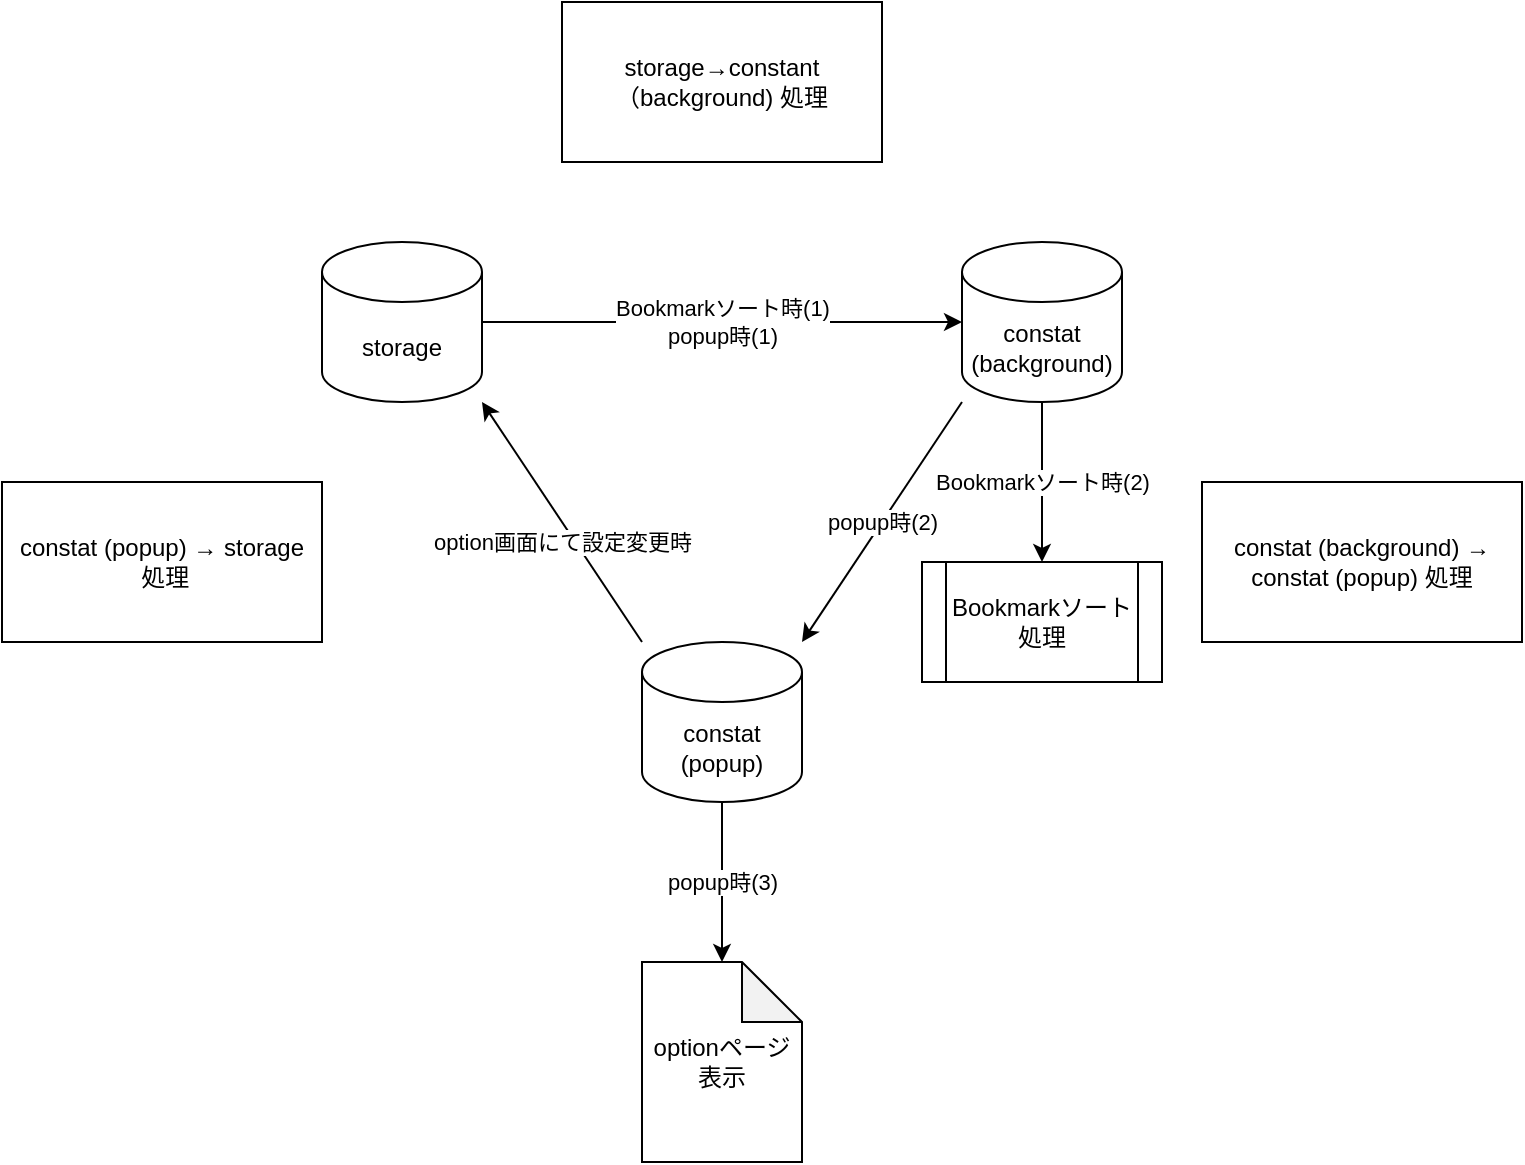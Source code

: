 <mxfile version="14.2.4" type="embed" pages="5">
    <diagram name="storage" id="aSoddcM7HoSNE7mxm_uh">
        <mxGraphModel dx="1514" dy="1190" grid="1" gridSize="10" guides="1" tooltips="1" connect="1" arrows="1" fold="1" page="0" pageScale="1" pageWidth="827" pageHeight="1169" math="0" shadow="0">
            <root>
                <mxCell id="6LTIWkFwMStFSSjlAqub-0"/>
                <mxCell id="6LTIWkFwMStFSSjlAqub-1" parent="6LTIWkFwMStFSSjlAqub-0"/>
                <mxCell id="6LTIWkFwMStFSSjlAqub-26" style="edgeStyle=orthogonalEdgeStyle;rounded=0;orthogonalLoop=1;jettySize=auto;html=1;noEdgeStyle=1;orthogonal=1;" parent="6LTIWkFwMStFSSjlAqub-1" source="6LTIWkFwMStFSSjlAqub-23" target="6LTIWkFwMStFSSjlAqub-24" edge="1">
                    <mxGeometry relative="1" as="geometry"/>
                </mxCell>
                <mxCell id="6LTIWkFwMStFSSjlAqub-30" value="Bookmarkソート時(1)&lt;br&gt;popup時(1)" style="edgeLabel;html=1;align=center;verticalAlign=middle;resizable=0;points=[];horizontal=1;" parent="6LTIWkFwMStFSSjlAqub-26" vertex="1" connectable="0">
                    <mxGeometry x="-0.136" y="-3" relative="1" as="geometry">
                        <mxPoint x="16.0" y="-3.0" as="offset"/>
                    </mxGeometry>
                </mxCell>
                <mxCell id="6LTIWkFwMStFSSjlAqub-23" value="storage" style="shape=cylinder3;whiteSpace=wrap;html=1;boundedLbl=1;backgroundOutline=1;size=15;" parent="6LTIWkFwMStFSSjlAqub-1" vertex="1">
                    <mxGeometry x="-120" width="80" height="80" as="geometry"/>
                </mxCell>
                <mxCell id="6LTIWkFwMStFSSjlAqub-27" style="edgeStyle=orthogonalEdgeStyle;rounded=0;orthogonalLoop=1;jettySize=auto;html=1;noEdgeStyle=1;orthogonal=1;" parent="6LTIWkFwMStFSSjlAqub-1" source="6LTIWkFwMStFSSjlAqub-25" target="6LTIWkFwMStFSSjlAqub-23" edge="1">
                    <mxGeometry relative="1" as="geometry"/>
                </mxCell>
                <mxCell id="6LTIWkFwMStFSSjlAqub-31" value="option画面にて設定変更時" style="edgeLabel;html=1;align=center;verticalAlign=middle;resizable=0;points=[];horizontal=1;" parent="6LTIWkFwMStFSSjlAqub-27" vertex="1" connectable="0">
                    <mxGeometry x="0.364" y="1" relative="1" as="geometry">
                        <mxPoint x="15.19" y="30.99" as="offset"/>
                    </mxGeometry>
                </mxCell>
                <mxCell id="6LTIWkFwMStFSSjlAqub-28" value="popup時(2)" style="edgeStyle=orthogonalEdgeStyle;rounded=0;orthogonalLoop=1;jettySize=auto;html=1;noEdgeStyle=1;orthogonal=1;" parent="6LTIWkFwMStFSSjlAqub-1" source="6LTIWkFwMStFSSjlAqub-24" target="6LTIWkFwMStFSSjlAqub-25" edge="1">
                    <mxGeometry relative="1" as="geometry">
                        <mxPoint as="offset"/>
                    </mxGeometry>
                </mxCell>
                <mxCell id="3" value="Bookmarkソート時(2)" style="edgeStyle=orthogonalEdgeStyle;rounded=0;orthogonalLoop=1;jettySize=auto;html=1;" edge="1" parent="6LTIWkFwMStFSSjlAqub-1" source="6LTIWkFwMStFSSjlAqub-24" target="2">
                    <mxGeometry relative="1" as="geometry"/>
                </mxCell>
                <mxCell id="6LTIWkFwMStFSSjlAqub-24" value="constat&lt;br&gt;(background)" style="shape=cylinder3;whiteSpace=wrap;html=1;boundedLbl=1;backgroundOutline=1;size=15;" parent="6LTIWkFwMStFSSjlAqub-1" vertex="1">
                    <mxGeometry x="200" width="80" height="80" as="geometry"/>
                </mxCell>
                <mxCell id="1" value="popup時(3)" style="edgeStyle=orthogonalEdgeStyle;rounded=0;orthogonalLoop=1;jettySize=auto;html=1;" edge="1" parent="6LTIWkFwMStFSSjlAqub-1" source="6LTIWkFwMStFSSjlAqub-25" target="0">
                    <mxGeometry relative="1" as="geometry"/>
                </mxCell>
                <mxCell id="6LTIWkFwMStFSSjlAqub-25" value="constat&lt;br&gt;(popup)" style="shape=cylinder3;whiteSpace=wrap;html=1;boundedLbl=1;backgroundOutline=1;size=15;" parent="6LTIWkFwMStFSSjlAqub-1" vertex="1">
                    <mxGeometry x="40" y="200" width="80" height="80" as="geometry"/>
                </mxCell>
                <mxCell id="0" value="optionページ表示" style="shape=note;whiteSpace=wrap;html=1;backgroundOutline=1;darkOpacity=0.05;" vertex="1" parent="6LTIWkFwMStFSSjlAqub-1">
                    <mxGeometry x="40" y="360" width="80" height="100" as="geometry"/>
                </mxCell>
                <mxCell id="2" value="Bookmarkソート処理" style="shape=process;whiteSpace=wrap;html=1;backgroundOutline=1;" vertex="1" parent="6LTIWkFwMStFSSjlAqub-1">
                    <mxGeometry x="180" y="160" width="120" height="60" as="geometry"/>
                </mxCell>
                <mxCell id="4" value="storage→constant（background) 処理" style="rounded=0;whiteSpace=wrap;html=1;" vertex="1" parent="6LTIWkFwMStFSSjlAqub-1">
                    <mxGeometry y="-120" width="160" height="80" as="geometry"/>
                </mxCell>
                <mxCell id="5" value="constat (background) → constat (popup) 処理" style="rounded=0;whiteSpace=wrap;html=1;" vertex="1" parent="6LTIWkFwMStFSSjlAqub-1">
                    <mxGeometry x="320" y="120" width="160" height="80" as="geometry"/>
                </mxCell>
                <mxCell id="6" value="constat (popup)&amp;nbsp;→&amp;nbsp;storage&lt;br&gt;&amp;nbsp;処理" style="rounded=0;whiteSpace=wrap;html=1;" vertex="1" parent="6LTIWkFwMStFSSjlAqub-1">
                    <mxGeometry x="-280" y="120" width="160" height="80" as="geometry"/>
                </mxCell>
            </root>
        </mxGraphModel>
    </diagram>
    <diagram id="y0uw9rWYx2l4yKTMAj4F" name="Class diagram">
        &#xa;
        <mxGraphModel dx="1114" dy="790" grid="1" gridSize="10" guides="1" tooltips="1" connect="1" arrows="1" fold="1" page="0" pageScale="1" pageWidth="827" pageHeight="1169" math="0" shadow="0">
            &#xa;
            <root>
                &#xa;
                <mxCell id="VcfuuTx357C6deGKTtjn-0"/>
                &#xa;
                <mxCell id="VcfuuTx357C6deGKTtjn-1" parent="VcfuuTx357C6deGKTtjn-0"/>
                &#xa;
                <mxCell id="2i-e0H_Hf7XHh9N_RgGq-8" style="edgeStyle=orthogonalEdgeStyle;rounded=0;orthogonalLoop=1;jettySize=auto;html=1;startArrow=none;startFill=0;endArrow=classic;endFill=1;noEdgeStyle=1;orthogonal=1;" parent="VcfuuTx357C6deGKTtjn-1" source="MZ_huUYpxMiRR9woeEHV-0" target="Ddwmpe-TnMiRihkDGdO9-0" edge="1">
                    &#xa;
                    <mxGeometry relative="1" as="geometry">
                        &#xa;
                        <Array as="points">
                            &#xa;
                            <mxPoint x="40" y="292"/>
                            &#xa;
                            <mxPoint x="40" y="330"/>
                            &#xa;
                            <mxPoint x="40" y="530"/>
                            &#xa;
                            <mxPoint x="40" y="530"/>
                            &#xa;
                            <mxPoint x="40" y="730"/>
                            &#xa;
                            <mxPoint x="72.5" y="768"/>
                            &#xa;
                        </Array>
                        &#xa;
                    </mxGeometry>
                    &#xa;
                </mxCell>
                &#xa;
                <mxCell id="MZ_huUYpxMiRR9woeEHV-0" value="trigger.js" style="shape=note;whiteSpace=wrap;html=1;backgroundOutline=1;darkOpacity=0.05;" parent="VcfuuTx357C6deGKTtjn-1" vertex="1">
                    &#xa;
                    <mxGeometry y="180" width="80" height="100" as="geometry"/>
                    &#xa;
                </mxCell>
                &#xa;
                <mxCell id="2i-e0H_Hf7XHh9N_RgGq-0" style="edgeStyle=orthogonalEdgeStyle;rounded=0;orthogonalLoop=1;jettySize=auto;html=1;noEdgeStyle=1;orthogonal=1;" parent="VcfuuTx357C6deGKTtjn-1" source="MZ_huUYpxMiRR9woeEHV-1" target="xda8yOPGz0SYs2gmApcZ-0" edge="1">
                    &#xa;
                    <mxGeometry relative="1" as="geometry">
                        &#xa;
                        <Array as="points">
                            &#xa;
                            <mxPoint x="135" y="1092"/>
                            &#xa;
                            <mxPoint x="165" y="1168"/>
                            &#xa;
                        </Array>
                        &#xa;
                    </mxGeometry>
                    &#xa;
                </mxCell>
                &#xa;
                <mxCell id="2i-e0H_Hf7XHh9N_RgGq-1" style="edgeStyle=orthogonalEdgeStyle;rounded=0;orthogonalLoop=1;jettySize=auto;html=1;noEdgeStyle=1;orthogonal=1;" parent="VcfuuTx357C6deGKTtjn-1" source="MZ_huUYpxMiRR9woeEHV-1" target="xda8yOPGz0SYs2gmApcZ-1" edge="1">
                    &#xa;
                    <mxGeometry relative="1" as="geometry">
                        &#xa;
                        <Array as="points">
                            &#xa;
                            <mxPoint x="100" y="1092"/>
                            &#xa;
                            <mxPoint x="55" y="1168"/>
                            &#xa;
                        </Array>
                        &#xa;
                    </mxGeometry>
                    &#xa;
                </mxCell>
                &#xa;
                <mxCell id="MZ_huUYpxMiRR9woeEHV-1" value="observer.js" style="shape=note;whiteSpace=wrap;html=1;backgroundOutline=1;darkOpacity=0.05;" parent="VcfuuTx357C6deGKTtjn-1" vertex="1">
                    &#xa;
                    <mxGeometry x="77.5" y="980" width="80" height="100" as="geometry"/>
                    &#xa;
                </mxCell>
                &#xa;
                <mxCell id="5nhEzTgo1R7D6BdqEd6k-8" style="edgeStyle=orthogonalEdgeStyle;rounded=0;orthogonalLoop=1;jettySize=auto;html=1;noEdgeStyle=1;orthogonal=1;dashed=1;" parent="VcfuuTx357C6deGKTtjn-1" source="Ddwmpe-TnMiRihkDGdO9-0" target="MZ_huUYpxMiRR9woeEHV-1" edge="1">
                    &#xa;
                    <mxGeometry relative="1" as="geometry">
                        &#xa;
                        <Array as="points">
                            &#xa;
                            <mxPoint x="90" y="892"/>
                            &#xa;
                            <mxPoint x="100" y="968"/>
                            &#xa;
                        </Array>
                        &#xa;
                    </mxGeometry>
                    &#xa;
                </mxCell>
                &#xa;
                <mxCell id="Ddwmpe-TnMiRihkDGdO9-0" value="constant.js" style="shape=note;whiteSpace=wrap;html=1;backgroundOutline=1;darkOpacity=0.05;" parent="VcfuuTx357C6deGKTtjn-1" vertex="1">
                    &#xa;
                    <mxGeometry x="50" y="780" width="80" height="100" as="geometry"/>
                    &#xa;
                </mxCell>
                &#xa;
                <mxCell id="xda8yOPGz0SYs2gmApcZ-0" value="bookmark&lt;br&gt;sorter.js" style="shape=note;whiteSpace=wrap;html=1;backgroundOutline=1;darkOpacity=0.05;" parent="VcfuuTx357C6deGKTtjn-1" vertex="1">
                    &#xa;
                    <mxGeometry x="125" y="1180" width="80" height="100" as="geometry"/>
                    &#xa;
                </mxCell>
                &#xa;
                <mxCell id="5nhEzTgo1R7D6BdqEd6k-10" style="edgeStyle=orthogonalEdgeStyle;rounded=0;orthogonalLoop=1;jettySize=auto;html=1;noEdgeStyle=1;orthogonal=1;" parent="VcfuuTx357C6deGKTtjn-1" source="xda8yOPGz0SYs2gmApcZ-1" target="5nhEzTgo1R7D6BdqEd6k-9" edge="1">
                    &#xa;
                    <mxGeometry relative="1" as="geometry">
                        &#xa;
                        <Array as="points">
                            &#xa;
                            <mxPoint x="55" y="1292"/>
                            &#xa;
                            <mxPoint x="55" y="1368"/>
                            &#xa;
                        </Array>
                        &#xa;
                    </mxGeometry>
                    &#xa;
                </mxCell>
                &#xa;
                <mxCell id="xda8yOPGz0SYs2gmApcZ-1" value="aggregate.js" style="shape=note;whiteSpace=wrap;html=1;backgroundOutline=1;darkOpacity=0.05;" parent="VcfuuTx357C6deGKTtjn-1" vertex="1">
                    &#xa;
                    <mxGeometry x="15" y="1180" width="80" height="100" as="geometry"/>
                    &#xa;
                </mxCell>
                &#xa;
                <mxCell id="5nhEzTgo1R7D6BdqEd6k-2" style="edgeStyle=orthogonalEdgeStyle;rounded=0;orthogonalLoop=1;jettySize=auto;html=1;noEdgeStyle=1;orthogonal=1;" parent="VcfuuTx357C6deGKTtjn-1" source="5nhEzTgo1R7D6BdqEd6k-0" target="5nhEzTgo1R7D6BdqEd6k-1" edge="1">
                    &#xa;
                    <mxGeometry relative="1" as="geometry">
                        &#xa;
                        <Array as="points">
                            &#xa;
                            <mxPoint x="110" y="492"/>
                            &#xa;
                            <mxPoint x="110" y="568"/>
                            &#xa;
                        </Array>
                        &#xa;
                    </mxGeometry>
                    &#xa;
                </mxCell>
                &#xa;
                <mxCell id="5nhEzTgo1R7D6BdqEd6k-0" value="option&lt;br&gt;/sender.js" style="shape=note;whiteSpace=wrap;html=1;backgroundOutline=1;darkOpacity=0.05;" parent="VcfuuTx357C6deGKTtjn-1" vertex="1">
                    &#xa;
                    <mxGeometry x="70" y="380" width="80" height="100" as="geometry"/>
                    &#xa;
                </mxCell>
                &#xa;
                <mxCell id="5nhEzTgo1R7D6BdqEd6k-3" style="edgeStyle=orthogonalEdgeStyle;rounded=0;orthogonalLoop=1;jettySize=auto;html=1;noEdgeStyle=1;orthogonal=1;" parent="VcfuuTx357C6deGKTtjn-1" source="5nhEzTgo1R7D6BdqEd6k-1" target="Ddwmpe-TnMiRihkDGdO9-0" edge="1">
                    &#xa;
                    <mxGeometry relative="1" as="geometry">
                        &#xa;
                        <Array as="points">
                            &#xa;
                            <mxPoint x="110" y="692"/>
                            &#xa;
                            <mxPoint x="107.5" y="768"/>
                            &#xa;
                        </Array>
                        &#xa;
                    </mxGeometry>
                    &#xa;
                </mxCell>
                &#xa;
                <mxCell id="5nhEzTgo1R7D6BdqEd6k-1" value="option&lt;br&gt;/receiver.js" style="shape=note;whiteSpace=wrap;html=1;backgroundOutline=1;darkOpacity=0.05;" parent="VcfuuTx357C6deGKTtjn-1" vertex="1">
                    &#xa;
                    <mxGeometry x="70" y="580" width="80" height="100" as="geometry"/>
                    &#xa;
                </mxCell>
                &#xa;
                <mxCell id="5nhEzTgo1R7D6BdqEd6k-5" style="edgeStyle=orthogonalEdgeStyle;rounded=0;orthogonalLoop=1;jettySize=auto;html=1;noEdgeStyle=1;orthogonal=1;" parent="VcfuuTx357C6deGKTtjn-1" source="5nhEzTgo1R7D6BdqEd6k-4" target="MZ_huUYpxMiRR9woeEHV-0" edge="1">
                    &#xa;
                    <mxGeometry relative="1" as="geometry">
                        &#xa;
                        <Array as="points">
                            &#xa;
                            <mxPoint x="113.333" y="92"/>
                            &#xa;
                            <mxPoint x="40" y="168"/>
                            &#xa;
                        </Array>
                        &#xa;
                    </mxGeometry>
                    &#xa;
                </mxCell>
                &#xa;
                <mxCell id="5nhEzTgo1R7D6BdqEd6k-6" style="edgeStyle=orthogonalEdgeStyle;rounded=0;orthogonalLoop=1;jettySize=auto;html=1;noEdgeStyle=1;orthogonal=1;" parent="VcfuuTx357C6deGKTtjn-1" source="5nhEzTgo1R7D6BdqEd6k-4" target="MZ_huUYpxMiRR9woeEHV-1" edge="1">
                    &#xa;
                    <mxGeometry relative="1" as="geometry">
                        &#xa;
                        <Array as="points">
                            &#xa;
                            <mxPoint x="186.667" y="92"/>
                            &#xa;
                            <mxPoint x="220" y="130"/>
                            &#xa;
                            <mxPoint x="220" y="330"/>
                            &#xa;
                            <mxPoint x="220" y="330"/>
                            &#xa;
                            <mxPoint x="220" y="530"/>
                            &#xa;
                            <mxPoint x="220" y="530"/>
                            &#xa;
                            <mxPoint x="220" y="730"/>
                            &#xa;
                            <mxPoint x="220" y="730"/>
                            &#xa;
                            <mxPoint x="220" y="930"/>
                            &#xa;
                            <mxPoint x="135" y="968"/>
                            &#xa;
                        </Array>
                        &#xa;
                    </mxGeometry>
                    &#xa;
                </mxCell>
                &#xa;
                <mxCell id="5nhEzTgo1R7D6BdqEd6k-7" style="edgeStyle=orthogonalEdgeStyle;rounded=0;orthogonalLoop=1;jettySize=auto;html=1;noEdgeStyle=1;orthogonal=1;" parent="VcfuuTx357C6deGKTtjn-1" source="5nhEzTgo1R7D6BdqEd6k-11" target="5nhEzTgo1R7D6BdqEd6k-0" edge="1">
                    &#xa;
                    <mxGeometry relative="1" as="geometry">
                        &#xa;
                        <Array as="points">
                            &#xa;
                            <mxPoint x="150" y="292"/>
                            &#xa;
                            <mxPoint x="110" y="368"/>
                            &#xa;
                        </Array>
                        &#xa;
                    </mxGeometry>
                    &#xa;
                </mxCell>
                &#xa;
                <mxCell id="5nhEzTgo1R7D6BdqEd6k-12" style="edgeStyle=orthogonalEdgeStyle;rounded=0;orthogonalLoop=1;jettySize=auto;html=1;noEdgeStyle=1;orthogonal=1;" parent="VcfuuTx357C6deGKTtjn-1" source="5nhEzTgo1R7D6BdqEd6k-4" target="5nhEzTgo1R7D6BdqEd6k-11" edge="1">
                    &#xa;
                    <mxGeometry relative="1" as="geometry">
                        &#xa;
                        <Array as="points">
                            &#xa;
                            <mxPoint x="150" y="94"/>
                            &#xa;
                            <mxPoint x="150" y="168"/>
                            &#xa;
                        </Array>
                        &#xa;
                    </mxGeometry>
                    &#xa;
                </mxCell>
                &#xa;
                <mxCell id="5nhEzTgo1R7D6BdqEd6k-4" value="base" style="ellipse;whiteSpace=wrap;html=1;" parent="VcfuuTx357C6deGKTtjn-1" vertex="1">
                    &#xa;
                    <mxGeometry x="90" width="120" height="80" as="geometry"/>
                    &#xa;
                </mxCell>
                &#xa;
                <mxCell id="5nhEzTgo1R7D6BdqEd6k-9" value="setVisitPoint.js" style="shape=note;whiteSpace=wrap;html=1;backgroundOutline=1;darkOpacity=0.05;" parent="VcfuuTx357C6deGKTtjn-1" vertex="1">
                    &#xa;
                    <mxGeometry x="2.5" y="1380" width="105" height="100" as="geometry"/>
                    &#xa;
                </mxCell>
                &#xa;
                <mxCell id="5nhEzTgo1R7D6BdqEd6k-11" value="option.html" style="shape=note;whiteSpace=wrap;html=1;backgroundOutline=1;darkOpacity=0.05;" parent="VcfuuTx357C6deGKTtjn-1" vertex="1">
                    &#xa;
                    <mxGeometry x="110" y="180" width="80" height="100" as="geometry"/>
                    &#xa;
                </mxCell>
                &#xa;
            </root>
            &#xa;
        </mxGraphModel>
        &#xa;
    </diagram>
    <diagram name="Flow Chart 2.3.5" id="TchEWKc1IP5hT97KWRJ3">
        &#xa;
        <mxGraphModel dx="1591" dy="1129" grid="1" gridSize="10" guides="1" tooltips="1" connect="1" arrows="1" fold="1" page="0" pageScale="1" pageWidth="827" pageHeight="1169" math="0" shadow="0">
            &#xa;
            <root>
                &#xa;
                <mxCell id="sz4gvAt_zWbiklJf3Lrj-0"/>
                &#xa;
                <mxCell id="sz4gvAt_zWbiklJf3Lrj-1" parent="sz4gvAt_zWbiklJf3Lrj-0"/>
                &#xa;
                <mxCell id="sz4gvAt_zWbiklJf3Lrj-2" style="edgeStyle=orthogonalEdgeStyle;rounded=0;orthogonalLoop=1;jettySize=auto;html=1;endArrow=classic;endFill=1;noEdgeStyle=1;orthogonal=1;exitX=1;exitY=0;exitDx=0;exitDy=0;" edge="1" parent="sz4gvAt_zWbiklJf3Lrj-1" source="sz4gvAt_zWbiklJf3Lrj-23" target="sz4gvAt_zWbiklJf3Lrj-7">
                    &#xa;
                    <mxGeometry relative="1" as="geometry">
                        &#xa;
                        <mxPoint x="617.5" y="580" as="sourcePoint"/>
                        &#xa;
                        <Array as="points">
                            &#xa;
                            <mxPoint x="451.25" y="1048"/>
                            &#xa;
                            <mxPoint x="680" y="1010"/>
                            &#xa;
                            <mxPoint x="680" y="850"/>
                            &#xa;
                            <mxPoint x="680" y="850"/>
                            &#xa;
                            <mxPoint x="680" y="690"/>
                            &#xa;
                            <mxPoint x="680" y="690"/>
                            &#xa;
                            <mxPoint x="680" y="530"/>
                            &#xa;
                            <mxPoint x="680" y="530"/>
                            &#xa;
                            <mxPoint x="680" y="240"/>
                            &#xa;
                            <mxPoint x="605" y="202"/>
                            &#xa;
                        </Array>
                        &#xa;
                    </mxGeometry>
                    &#xa;
                </mxCell>
                &#xa;
                <mxCell id="sz4gvAt_zWbiklJf3Lrj-3" value="&lt;span&gt;処理の種類・数&lt;/span&gt;" style="shape=cylinder3;whiteSpace=wrap;html=1;boundedLbl=1;backgroundOutline=1;size=15;" vertex="1" parent="sz4gvAt_zWbiklJf3Lrj-1">
                    &#xa;
                    <mxGeometry x="740" width="180" height="80" as="geometry"/>
                    &#xa;
                </mxCell>
                &#xa;
                <mxCell id="sz4gvAt_zWbiklJf3Lrj-4" style="edgeStyle=orthogonalEdgeStyle;rounded=0;orthogonalLoop=1;jettySize=auto;html=1;endArrow=classic;endFill=1;noEdgeStyle=1;orthogonal=1;" edge="1" parent="sz4gvAt_zWbiklJf3Lrj-1" source="sz4gvAt_zWbiklJf3Lrj-20" target="sz4gvAt_zWbiklJf3Lrj-27">
                    &#xa;
                    <mxGeometry relative="1" as="geometry">
                        &#xa;
                        <Array as="points">
                            &#xa;
                            <mxPoint x="545" y="492"/>
                            &#xa;
                            <mxPoint x="525" y="568"/>
                            &#xa;
                        </Array>
                        &#xa;
                        <mxPoint x="525" y="580" as="targetPoint"/>
                        &#xa;
                    </mxGeometry>
                    &#xa;
                </mxCell>
                &#xa;
                <mxCell id="sz4gvAt_zWbiklJf3Lrj-5" style="edgeStyle=orthogonalEdgeStyle;rounded=0;orthogonalLoop=1;jettySize=auto;html=1;endArrow=classic;endFill=1;noEdgeStyle=1;orthogonal=1;" edge="1" parent="sz4gvAt_zWbiklJf3Lrj-1" source="sz4gvAt_zWbiklJf3Lrj-7" target="sz4gvAt_zWbiklJf3Lrj-15">
                    &#xa;
                    <mxGeometry relative="1" as="geometry">
                        &#xa;
                        <Array as="points">
                            &#xa;
                            <mxPoint x="485" y="202"/>
                            &#xa;
                            <mxPoint x="315" y="278"/>
                            &#xa;
                        </Array>
                        &#xa;
                    </mxGeometry>
                    &#xa;
                </mxCell>
                &#xa;
                <mxCell id="sz4gvAt_zWbiklJf3Lrj-6" value="No" style="edgeLabel;html=1;align=center;verticalAlign=middle;resizable=0;points=[];" vertex="1" connectable="0" parent="sz4gvAt_zWbiklJf3Lrj-5">
                    &#xa;
                    <mxGeometry x="-0.32" relative="1" as="geometry">
                        &#xa;
                        <mxPoint as="offset"/>
                        &#xa;
                    </mxGeometry>
                    &#xa;
                </mxCell>
                &#xa;
                <mxCell id="sz4gvAt_zWbiklJf3Lrj-7" value="処理の数&amp;gt;0&lt;br&gt;&amp;amp;&lt;br&gt;処理実行フラグ=false" style="rhombus;whiteSpace=wrap;html=1;" vertex="1" parent="sz4gvAt_zWbiklJf3Lrj-1">
                    &#xa;
                    <mxGeometry x="450" width="190" height="190" as="geometry"/>
                    &#xa;
                </mxCell>
                &#xa;
                <mxCell id="sz4gvAt_zWbiklJf3Lrj-8" style="edgeStyle=orthogonalEdgeStyle;rounded=0;orthogonalLoop=1;jettySize=auto;html=1;endArrow=classic;endFill=1;noEdgeStyle=1;orthogonal=1;" edge="1" parent="sz4gvAt_zWbiklJf3Lrj-1" source="sz4gvAt_zWbiklJf3Lrj-9" target="sz4gvAt_zWbiklJf3Lrj-25">
                    &#xa;
                    <mxGeometry relative="1" as="geometry">
                        &#xa;
                        <mxPoint x="590" y="1020" as="targetPoint"/>
                        &#xa;
                        <Array as="points">
                            &#xa;
                            <mxPoint x="560" y="812"/>
                            &#xa;
                            <mxPoint x="465" y="888"/>
                            &#xa;
                        </Array>
                        &#xa;
                    </mxGeometry>
                    &#xa;
                </mxCell>
                &#xa;
                <mxCell id="sz4gvAt_zWbiklJf3Lrj-9" value="実処理" style="shape=process;whiteSpace=wrap;html=1;backgroundOutline=1;" vertex="1" parent="sz4gvAt_zWbiklJf3Lrj-1">
                    &#xa;
                    <mxGeometry x="500" y="740" width="120" height="60" as="geometry"/>
                    &#xa;
                </mxCell>
                &#xa;
                <mxCell id="sz4gvAt_zWbiklJf3Lrj-10" value="処理実行フラグ" style="shape=cylinder3;whiteSpace=wrap;html=1;boundedLbl=1;backgroundOutline=1;size=15;" vertex="1" parent="sz4gvAt_zWbiklJf3Lrj-1">
                    &#xa;
                    <mxGeometry x="980" width="200" height="80" as="geometry"/>
                    &#xa;
                </mxCell>
                &#xa;
                <mxCell id="sz4gvAt_zWbiklJf3Lrj-11" style="edgeStyle=orthogonalEdgeStyle;rounded=0;orthogonalLoop=1;jettySize=auto;html=1;endArrow=classic;endFill=1;noEdgeStyle=1;orthogonal=1;" edge="1" parent="sz4gvAt_zWbiklJf3Lrj-1" source="sz4gvAt_zWbiklJf3Lrj-15" target="sz4gvAt_zWbiklJf3Lrj-17">
                    &#xa;
                    <mxGeometry relative="1" as="geometry">
                        &#xa;
                        <Array as="points">
                            &#xa;
                            <mxPoint x="270" y="492"/>
                            &#xa;
                            <mxPoint x="318.75" y="568"/>
                            &#xa;
                        </Array>
                        &#xa;
                        <mxPoint x="318.75" y="580" as="targetPoint"/>
                        &#xa;
                    </mxGeometry>
                    &#xa;
                </mxCell>
                &#xa;
                <mxCell id="sz4gvAt_zWbiklJf3Lrj-12" value="Yes" style="edgeLabel;html=1;align=center;verticalAlign=middle;resizable=0;points=[];" vertex="1" connectable="0" parent="sz4gvAt_zWbiklJf3Lrj-11">
                    &#xa;
                    <mxGeometry x="-0.245" y="2" relative="1" as="geometry">
                        &#xa;
                        <mxPoint x="-3.29" y="-19.81" as="offset"/>
                        &#xa;
                    </mxGeometry>
                    &#xa;
                </mxCell>
                &#xa;
                <mxCell id="sz4gvAt_zWbiklJf3Lrj-13" style="edgeStyle=orthogonalEdgeStyle;rounded=0;orthogonalLoop=1;jettySize=auto;html=1;endArrow=classic;endFill=1;noEdgeStyle=1;orthogonal=1;" edge="1" parent="sz4gvAt_zWbiklJf3Lrj-1" source="sz4gvAt_zWbiklJf3Lrj-15" target="sz4gvAt_zWbiklJf3Lrj-23">
                    &#xa;
                    <mxGeometry relative="1" as="geometry">
                        &#xa;
                        <mxPoint x="560" y="580" as="targetPoint"/>
                        &#xa;
                        <Array as="points">
                            &#xa;
                            <mxPoint x="360" y="492"/>
                            &#xa;
                            <mxPoint x="415" y="530"/>
                            &#xa;
                            <mxPoint x="415" y="690"/>
                            &#xa;
                            <mxPoint x="470" y="690"/>
                            &#xa;
                            <mxPoint x="470" y="850"/>
                            &#xa;
                            <mxPoint x="355" y="850"/>
                            &#xa;
                            <mxPoint x="355" y="1010"/>
                            &#xa;
                            <mxPoint x="396.25" y="1046"/>
                            &#xa;
                        </Array>
                        &#xa;
                    </mxGeometry>
                    &#xa;
                </mxCell>
                &#xa;
                <mxCell id="sz4gvAt_zWbiklJf3Lrj-14" value="No" style="edgeLabel;html=1;align=center;verticalAlign=middle;resizable=0;points=[];" vertex="1" connectable="0" parent="sz4gvAt_zWbiklJf3Lrj-13">
                    &#xa;
                    <mxGeometry x="-0.867" y="-1" relative="1" as="geometry">
                        &#xa;
                        <mxPoint x="4.44" y="-3.18" as="offset"/>
                        &#xa;
                    </mxGeometry>
                    &#xa;
                </mxCell>
                &#xa;
                <mxCell id="sz4gvAt_zWbiklJf3Lrj-15" value="処理実行フラグ=true" style="rhombus;whiteSpace=wrap;html=1;" vertex="1" parent="sz4gvAt_zWbiklJf3Lrj-1">
                    &#xa;
                    <mxGeometry x="220" y="290" width="190" height="190" as="geometry"/>
                    &#xa;
                </mxCell>
                &#xa;
                <mxCell id="sz4gvAt_zWbiklJf3Lrj-16" style="edgeStyle=orthogonalEdgeStyle;rounded=0;orthogonalLoop=1;jettySize=auto;html=1;endArrow=classic;endFill=1;noEdgeStyle=1;orthogonal=1;" edge="1" parent="sz4gvAt_zWbiklJf3Lrj-1" source="sz4gvAt_zWbiklJf3Lrj-17" target="sz4gvAt_zWbiklJf3Lrj-19">
                    &#xa;
                    <mxGeometry relative="1" as="geometry">
                        &#xa;
                        <Array as="points">
                            &#xa;
                            <mxPoint x="318.75" y="652"/>
                            &#xa;
                            <mxPoint x="322.5" y="728"/>
                            &#xa;
                        </Array>
                        &#xa;
                    </mxGeometry>
                    &#xa;
                </mxCell>
                &#xa;
                <mxCell id="sz4gvAt_zWbiklJf3Lrj-17" value="&lt;span&gt;ブックマークの整理&lt;/span&gt;" style="shape=process;whiteSpace=wrap;html=1;backgroundOutline=1;" vertex="1" parent="sz4gvAt_zWbiklJf3Lrj-1">
                    &#xa;
                    <mxGeometry x="258.75" y="580" width="120" height="60" as="geometry"/>
                    &#xa;
                </mxCell>
                &#xa;
                <mxCell id="sz4gvAt_zWbiklJf3Lrj-18" style="edgeStyle=orthogonalEdgeStyle;rounded=0;orthogonalLoop=1;jettySize=auto;html=1;endArrow=classic;endFill=1;noEdgeStyle=1;orthogonal=1;" edge="1" parent="sz4gvAt_zWbiklJf3Lrj-1" source="sz4gvAt_zWbiklJf3Lrj-19" target="sz4gvAt_zWbiklJf3Lrj-23">
                    &#xa;
                    <mxGeometry relative="1" as="geometry">
                        &#xa;
                        <Array as="points">
                            &#xa;
                            <mxPoint x="322.5" y="812"/>
                            &#xa;
                            <mxPoint x="325" y="850"/>
                            &#xa;
                            <mxPoint x="325" y="1010"/>
                            &#xa;
                            <mxPoint x="368.75" y="1048"/>
                            &#xa;
                        </Array>
                        &#xa;
                    </mxGeometry>
                    &#xa;
                </mxCell>
                &#xa;
                <mxCell id="sz4gvAt_zWbiklJf3Lrj-19" value="処理実行フラグ==false" style="rounded=0;whiteSpace=wrap;html=1;" vertex="1" parent="sz4gvAt_zWbiklJf3Lrj-1">
                    &#xa;
                    <mxGeometry x="217.5" y="740" width="210" height="60" as="geometry"/>
                    &#xa;
                </mxCell>
                &#xa;
                <mxCell id="sz4gvAt_zWbiklJf3Lrj-20" value="処理実行フラグ==true" style="rounded=0;whiteSpace=wrap;html=1;" vertex="1" parent="sz4gvAt_zWbiklJf3Lrj-1">
                    &#xa;
                    <mxGeometry x="440" y="355" width="210" height="60" as="geometry"/>
                    &#xa;
                </mxCell>
                &#xa;
                <mxCell id="sz4gvAt_zWbiklJf3Lrj-21" style="edgeStyle=orthogonalEdgeStyle;rounded=0;orthogonalLoop=1;jettySize=auto;html=1;endArrow=classic;endFill=1;noEdgeStyle=1;orthogonal=1;" edge="1" parent="sz4gvAt_zWbiklJf3Lrj-1" source="sz4gvAt_zWbiklJf3Lrj-7" target="sz4gvAt_zWbiklJf3Lrj-20">
                    &#xa;
                    <mxGeometry relative="1" as="geometry">
                        &#xa;
                        <mxPoint x="560" y="410" as="sourcePoint"/>
                        &#xa;
                        <mxPoint x="700" y="460" as="targetPoint"/>
                        &#xa;
                        <Array as="points">
                            &#xa;
                            <mxPoint x="545" y="204"/>
                            &#xa;
                            <mxPoint x="545" y="278"/>
                            &#xa;
                        </Array>
                        &#xa;
                    </mxGeometry>
                    &#xa;
                </mxCell>
                &#xa;
                <mxCell id="sz4gvAt_zWbiklJf3Lrj-22" value="Yes" style="edgeLabel;html=1;align=center;verticalAlign=middle;resizable=0;points=[];" vertex="1" connectable="0" parent="sz4gvAt_zWbiklJf3Lrj-21">
                    &#xa;
                    <mxGeometry x="-0.388" y="3" relative="1" as="geometry">
                        &#xa;
                        <mxPoint x="-3" y="-0.83" as="offset"/>
                        &#xa;
                    </mxGeometry>
                    &#xa;
                </mxCell>
                &#xa;
                <mxCell id="sz4gvAt_zWbiklJf3Lrj-23" value="&lt;span&gt;監視処理（常駐）&lt;/span&gt;" style="ellipse;whiteSpace=wrap;html=1;" vertex="1" parent="sz4gvAt_zWbiklJf3Lrj-1">
                    &#xa;
                    <mxGeometry x="350" y="1060" width="120" height="80" as="geometry"/>
                    &#xa;
                </mxCell>
                &#xa;
                <mxCell id="sz4gvAt_zWbiklJf3Lrj-24" style="edgeStyle=orthogonalEdgeStyle;rounded=0;orthogonalLoop=1;jettySize=auto;html=1;endArrow=classic;endFill=1;noEdgeStyle=1;orthogonal=1;" edge="1" parent="sz4gvAt_zWbiklJf3Lrj-1" source="sz4gvAt_zWbiklJf3Lrj-25" target="sz4gvAt_zWbiklJf3Lrj-23">
                    &#xa;
                    <mxGeometry relative="1" as="geometry">
                        &#xa;
                        <Array as="points">
                            &#xa;
                            <mxPoint x="465" y="972"/>
                            &#xa;
                            <mxPoint x="423.75" y="1046"/>
                            &#xa;
                        </Array>
                        &#xa;
                        <mxPoint x="465" y="1220" as="targetPoint"/>
                        &#xa;
                    </mxGeometry>
                    &#xa;
                </mxCell>
                &#xa;
                <mxCell id="sz4gvAt_zWbiklJf3Lrj-25" value="処理を実施した奴を削除" style="rounded=0;whiteSpace=wrap;html=1;" vertex="1" parent="sz4gvAt_zWbiklJf3Lrj-1">
                    &#xa;
                    <mxGeometry x="385" y="900" width="160" height="60" as="geometry"/>
                    &#xa;
                </mxCell>
                &#xa;
                <mxCell id="sz4gvAt_zWbiklJf3Lrj-26" style="edgeStyle=orthogonalEdgeStyle;rounded=0;orthogonalLoop=1;jettySize=auto;html=1;noEdgeStyle=1;orthogonal=1;" edge="1" parent="sz4gvAt_zWbiklJf3Lrj-1" source="sz4gvAt_zWbiklJf3Lrj-27" target="sz4gvAt_zWbiklJf3Lrj-9">
                    &#xa;
                    <mxGeometry relative="1" as="geometry">
                        &#xa;
                        <mxPoint x="525" y="800" as="sourcePoint"/>
                        &#xa;
                        <Array as="points">
                            &#xa;
                            <mxPoint x="525" y="652"/>
                            &#xa;
                            <mxPoint x="560" y="728"/>
                            &#xa;
                        </Array>
                        &#xa;
                    </mxGeometry>
                    &#xa;
                </mxCell>
                &#xa;
                <mxCell id="sz4gvAt_zWbiklJf3Lrj-27" value="処理の種類を分類" style="whiteSpace=wrap;html=1;" vertex="1" parent="sz4gvAt_zWbiklJf3Lrj-1">
                    &#xa;
                    <mxGeometry x="465" y="580" width="120" height="60" as="geometry"/>
                    &#xa;
                </mxCell>
                &#xa;
                <mxCell id="sz4gvAt_zWbiklJf3Lrj-28" value="Trigger" style="ellipse;whiteSpace=wrap;html=1;" vertex="1" parent="sz4gvAt_zWbiklJf3Lrj-1">
                    &#xa;
                    <mxGeometry x="20" width="120" height="80" as="geometry"/>
                    &#xa;
                </mxCell>
                &#xa;
                <mxCell id="sz4gvAt_zWbiklJf3Lrj-29" value="処理の種類をDBに追加" style="rounded=0;whiteSpace=wrap;html=1;" vertex="1" parent="sz4gvAt_zWbiklJf3Lrj-1">
                    &#xa;
                    <mxGeometry y="180" width="160" height="60" as="geometry"/>
                    &#xa;
                </mxCell>
                &#xa;
                <mxCell id="sz4gvAt_zWbiklJf3Lrj-30" style="edgeStyle=orthogonalEdgeStyle;rounded=0;orthogonalLoop=1;jettySize=auto;html=1;endArrow=classic;endFill=1;noEdgeStyle=1;orthogonal=1;" edge="1" parent="sz4gvAt_zWbiklJf3Lrj-1" source="sz4gvAt_zWbiklJf3Lrj-28" target="sz4gvAt_zWbiklJf3Lrj-29">
                    &#xa;
                    <mxGeometry x="-420" y="110" as="geometry">
                        &#xa;
                        <Array as="points">
                            &#xa;
                            <mxPoint x="80" y="92"/>
                            &#xa;
                            <mxPoint x="80" y="168"/>
                            &#xa;
                        </Array>
                        &#xa;
                        <mxPoint x="-315" y="310" as="targetPoint"/>
                        &#xa;
                    </mxGeometry>
                    &#xa;
                </mxCell>
                &#xa;
                <mxCell id="sz4gvAt_zWbiklJf3Lrj-31" value="&lt;span&gt;一時的なnode変数&lt;/span&gt;" style="shape=cylinder3;whiteSpace=wrap;html=1;boundedLbl=1;backgroundOutline=1;size=15;" vertex="1" parent="sz4gvAt_zWbiklJf3Lrj-1">
                    &#xa;
                    <mxGeometry x="1240" width="180" height="70" as="geometry"/>
                    &#xa;
                </mxCell>
                &#xa;
            </root>
            &#xa;
        </mxGraphModel>
        &#xa;
    </diagram>
    <diagram name="Flow Chart 0.2.0" id="Ds_H4xfdDPuSLCJe1bod">
        &#xa;
        <mxGraphModel dx="2228" dy="1580" grid="1" gridSize="10" guides="1" tooltips="1" connect="1" arrows="1" fold="1" page="0" pageScale="1" pageWidth="827" pageHeight="1169" math="0" shadow="0">
            &#xa;
            <root>
                &#xa;
                <mxCell id="0qINFHOwI4DMTrAWksQM-0"/>
                &#xa;
                <mxCell id="0qINFHOwI4DMTrAWksQM-1" parent="0qINFHOwI4DMTrAWksQM-0"/>
                &#xa;
                <mxCell id="0qINFHOwI4DMTrAWksQM-2" style="edgeStyle=orthogonalEdgeStyle;rounded=0;orthogonalLoop=1;jettySize=auto;html=1;endArrow=classic;endFill=1;noEdgeStyle=1;orthogonal=1;exitX=1;exitY=0;exitDx=0;exitDy=0;" parent="0qINFHOwI4DMTrAWksQM-1" source="0qINFHOwI4DMTrAWksQM-23" target="0qINFHOwI4DMTrAWksQM-7" edge="1">
                    &#xa;
                    <mxGeometry relative="1" as="geometry">
                        &#xa;
                        <mxPoint x="617.5" y="580" as="sourcePoint"/>
                        &#xa;
                        <Array as="points">
                            &#xa;
                            <mxPoint x="451.25" y="1048"/>
                            &#xa;
                            <mxPoint x="680" y="1010"/>
                            &#xa;
                            <mxPoint x="680" y="850"/>
                            &#xa;
                            <mxPoint x="680" y="850"/>
                            &#xa;
                            <mxPoint x="680" y="690"/>
                            &#xa;
                            <mxPoint x="680" y="690"/>
                            &#xa;
                            <mxPoint x="680" y="530"/>
                            &#xa;
                            <mxPoint x="680" y="530"/>
                            &#xa;
                            <mxPoint x="680" y="240"/>
                            &#xa;
                            <mxPoint x="605" y="202"/>
                            &#xa;
                        </Array>
                        &#xa;
                    </mxGeometry>
                    &#xa;
                </mxCell>
                &#xa;
                <mxCell id="0qINFHOwI4DMTrAWksQM-3" value="&lt;span&gt;処理の種類・数&lt;/span&gt;" style="shape=cylinder3;whiteSpace=wrap;html=1;boundedLbl=1;backgroundOutline=1;size=15;" parent="0qINFHOwI4DMTrAWksQM-1" vertex="1">
                    &#xa;
                    <mxGeometry x="740" width="180" height="80" as="geometry"/>
                    &#xa;
                </mxCell>
                &#xa;
                <mxCell id="0qINFHOwI4DMTrAWksQM-4" style="edgeStyle=orthogonalEdgeStyle;rounded=0;orthogonalLoop=1;jettySize=auto;html=1;endArrow=classic;endFill=1;noEdgeStyle=1;orthogonal=1;" parent="0qINFHOwI4DMTrAWksQM-1" source="0qINFHOwI4DMTrAWksQM-20" target="0qINFHOwI4DMTrAWksQM-34" edge="1">
                    &#xa;
                    <mxGeometry relative="1" as="geometry">
                        &#xa;
                        <Array as="points">
                            &#xa;
                            <mxPoint x="545" y="492"/>
                            &#xa;
                            <mxPoint x="525" y="568"/>
                            &#xa;
                        </Array>
                        &#xa;
                        <mxPoint x="525" y="580" as="targetPoint"/>
                        &#xa;
                    </mxGeometry>
                    &#xa;
                </mxCell>
                &#xa;
                <mxCell id="0qINFHOwI4DMTrAWksQM-5" style="edgeStyle=orthogonalEdgeStyle;rounded=0;orthogonalLoop=1;jettySize=auto;html=1;endArrow=classic;endFill=1;noEdgeStyle=1;orthogonal=1;" parent="0qINFHOwI4DMTrAWksQM-1" source="0qINFHOwI4DMTrAWksQM-7" target="0qINFHOwI4DMTrAWksQM-15" edge="1">
                    &#xa;
                    <mxGeometry relative="1" as="geometry">
                        &#xa;
                        <Array as="points">
                            &#xa;
                            <mxPoint x="485" y="202"/>
                            &#xa;
                            <mxPoint x="315" y="278"/>
                            &#xa;
                        </Array>
                        &#xa;
                    </mxGeometry>
                    &#xa;
                </mxCell>
                &#xa;
                <mxCell id="0qINFHOwI4DMTrAWksQM-6" value="No" style="edgeLabel;html=1;align=center;verticalAlign=middle;resizable=0;points=[];" parent="0qINFHOwI4DMTrAWksQM-5" vertex="1" connectable="0">
                    &#xa;
                    <mxGeometry x="-0.32" relative="1" as="geometry">
                        &#xa;
                        <mxPoint as="offset"/>
                        &#xa;
                    </mxGeometry>
                    &#xa;
                </mxCell>
                &#xa;
                <mxCell id="0qINFHOwI4DMTrAWksQM-7" value="処理の数&amp;gt;0&lt;br&gt;&amp;amp;&lt;br&gt;処理実行フラグ=false" style="rhombus;whiteSpace=wrap;html=1;" parent="0qINFHOwI4DMTrAWksQM-1" vertex="1">
                    &#xa;
                    <mxGeometry x="450" width="190" height="190" as="geometry"/>
                    &#xa;
                </mxCell>
                &#xa;
                <mxCell id="0qINFHOwI4DMTrAWksQM-8" style="edgeStyle=orthogonalEdgeStyle;rounded=0;orthogonalLoop=1;jettySize=auto;html=1;endArrow=classic;endFill=1;noEdgeStyle=1;orthogonal=1;" parent="0qINFHOwI4DMTrAWksQM-1" source="0qINFHOwI4DMTrAWksQM-9" target="0qINFHOwI4DMTrAWksQM-25" edge="1">
                    &#xa;
                    <mxGeometry relative="1" as="geometry">
                        &#xa;
                        <mxPoint x="590" y="1020" as="targetPoint"/>
                        &#xa;
                        <Array as="points">
                            &#xa;
                            <mxPoint x="560" y="812"/>
                            &#xa;
                            <mxPoint x="465" y="888"/>
                            &#xa;
                        </Array>
                        &#xa;
                    </mxGeometry>
                    &#xa;
                </mxCell>
                &#xa;
                <mxCell id="0qINFHOwI4DMTrAWksQM-9" value="実処理" style="shape=process;whiteSpace=wrap;html=1;backgroundOutline=1;" parent="0qINFHOwI4DMTrAWksQM-1" vertex="1">
                    &#xa;
                    <mxGeometry x="500" y="740" width="120" height="60" as="geometry"/>
                    &#xa;
                </mxCell>
                &#xa;
                <mxCell id="0qINFHOwI4DMTrAWksQM-10" value="処理実行フラグ" style="shape=cylinder3;whiteSpace=wrap;html=1;boundedLbl=1;backgroundOutline=1;size=15;" parent="0qINFHOwI4DMTrAWksQM-1" vertex="1">
                    &#xa;
                    <mxGeometry x="980" width="200" height="80" as="geometry"/>
                    &#xa;
                </mxCell>
                &#xa;
                <mxCell id="0qINFHOwI4DMTrAWksQM-11" style="edgeStyle=orthogonalEdgeStyle;rounded=0;orthogonalLoop=1;jettySize=auto;html=1;endArrow=classic;endFill=1;noEdgeStyle=1;orthogonal=1;" parent="0qINFHOwI4DMTrAWksQM-1" source="0qINFHOwI4DMTrAWksQM-15" target="0qINFHOwI4DMTrAWksQM-17" edge="1">
                    &#xa;
                    <mxGeometry relative="1" as="geometry">
                        &#xa;
                        <Array as="points">
                            &#xa;
                            <mxPoint x="270" y="492"/>
                            &#xa;
                            <mxPoint x="318.75" y="568"/>
                            &#xa;
                        </Array>
                        &#xa;
                        <mxPoint x="318.75" y="580" as="targetPoint"/>
                        &#xa;
                    </mxGeometry>
                    &#xa;
                </mxCell>
                &#xa;
                <mxCell id="0qINFHOwI4DMTrAWksQM-12" value="Yes" style="edgeLabel;html=1;align=center;verticalAlign=middle;resizable=0;points=[];" parent="0qINFHOwI4DMTrAWksQM-11" vertex="1" connectable="0">
                    &#xa;
                    <mxGeometry x="-0.245" y="2" relative="1" as="geometry">
                        &#xa;
                        <mxPoint x="-3.29" y="-19.81" as="offset"/>
                        &#xa;
                    </mxGeometry>
                    &#xa;
                </mxCell>
                &#xa;
                <mxCell id="0qINFHOwI4DMTrAWksQM-13" style="edgeStyle=orthogonalEdgeStyle;rounded=0;orthogonalLoop=1;jettySize=auto;html=1;endArrow=classic;endFill=1;noEdgeStyle=1;orthogonal=1;" parent="0qINFHOwI4DMTrAWksQM-1" source="0qINFHOwI4DMTrAWksQM-15" target="0qINFHOwI4DMTrAWksQM-23" edge="1">
                    &#xa;
                    <mxGeometry relative="1" as="geometry">
                        &#xa;
                        <mxPoint x="560" y="580" as="targetPoint"/>
                        &#xa;
                        <Array as="points">
                            &#xa;
                            <mxPoint x="360" y="492"/>
                            &#xa;
                            <mxPoint x="415" y="530"/>
                            &#xa;
                            <mxPoint x="415" y="690"/>
                            &#xa;
                            <mxPoint x="470" y="690"/>
                            &#xa;
                            <mxPoint x="470" y="850"/>
                            &#xa;
                            <mxPoint x="355" y="850"/>
                            &#xa;
                            <mxPoint x="355" y="1010"/>
                            &#xa;
                            <mxPoint x="396.25" y="1046"/>
                            &#xa;
                        </Array>
                        &#xa;
                    </mxGeometry>
                    &#xa;
                </mxCell>
                &#xa;
                <mxCell id="0qINFHOwI4DMTrAWksQM-14" value="No" style="edgeLabel;html=1;align=center;verticalAlign=middle;resizable=0;points=[];" parent="0qINFHOwI4DMTrAWksQM-13" vertex="1" connectable="0">
                    &#xa;
                    <mxGeometry x="-0.867" y="-1" relative="1" as="geometry">
                        &#xa;
                        <mxPoint x="4.44" y="-3.18" as="offset"/>
                        &#xa;
                    </mxGeometry>
                    &#xa;
                </mxCell>
                &#xa;
                <mxCell id="0qINFHOwI4DMTrAWksQM-15" value="処理実行フラグ=true" style="rhombus;whiteSpace=wrap;html=1;" parent="0qINFHOwI4DMTrAWksQM-1" vertex="1">
                    &#xa;
                    <mxGeometry x="220" y="290" width="190" height="190" as="geometry"/>
                    &#xa;
                </mxCell>
                &#xa;
                <mxCell id="0qINFHOwI4DMTrAWksQM-16" style="edgeStyle=orthogonalEdgeStyle;rounded=0;orthogonalLoop=1;jettySize=auto;html=1;endArrow=classic;endFill=1;noEdgeStyle=1;orthogonal=1;" parent="0qINFHOwI4DMTrAWksQM-1" source="0qINFHOwI4DMTrAWksQM-17" target="0qINFHOwI4DMTrAWksQM-19" edge="1">
                    &#xa;
                    <mxGeometry relative="1" as="geometry">
                        &#xa;
                        <Array as="points">
                            &#xa;
                            <mxPoint x="318.75" y="652"/>
                            &#xa;
                            <mxPoint x="322.5" y="728"/>
                            &#xa;
                        </Array>
                        &#xa;
                    </mxGeometry>
                    &#xa;
                </mxCell>
                &#xa;
                <mxCell id="0qINFHOwI4DMTrAWksQM-17" value="&lt;span&gt;ブックマークの整理&lt;/span&gt;" style="shape=process;whiteSpace=wrap;html=1;backgroundOutline=1;" parent="0qINFHOwI4DMTrAWksQM-1" vertex="1">
                    &#xa;
                    <mxGeometry x="258.75" y="580" width="120" height="60" as="geometry"/>
                    &#xa;
                </mxCell>
                &#xa;
                <mxCell id="0qINFHOwI4DMTrAWksQM-18" style="edgeStyle=orthogonalEdgeStyle;rounded=0;orthogonalLoop=1;jettySize=auto;html=1;endArrow=classic;endFill=1;noEdgeStyle=1;orthogonal=1;" parent="0qINFHOwI4DMTrAWksQM-1" source="0qINFHOwI4DMTrAWksQM-19" target="0qINFHOwI4DMTrAWksQM-23" edge="1">
                    &#xa;
                    <mxGeometry relative="1" as="geometry">
                        &#xa;
                        <Array as="points">
                            &#xa;
                            <mxPoint x="322.5" y="812"/>
                            &#xa;
                            <mxPoint x="325" y="850"/>
                            &#xa;
                            <mxPoint x="325" y="1010"/>
                            &#xa;
                            <mxPoint x="368.75" y="1048"/>
                            &#xa;
                        </Array>
                        &#xa;
                    </mxGeometry>
                    &#xa;
                </mxCell>
                &#xa;
                <mxCell id="0qINFHOwI4DMTrAWksQM-19" value="処理実行フラグ==false" style="rounded=0;whiteSpace=wrap;html=1;" parent="0qINFHOwI4DMTrAWksQM-1" vertex="1">
                    &#xa;
                    <mxGeometry x="217.5" y="740" width="210" height="60" as="geometry"/>
                    &#xa;
                </mxCell>
                &#xa;
                <mxCell id="0qINFHOwI4DMTrAWksQM-20" value="処理実行フラグ==true" style="rounded=0;whiteSpace=wrap;html=1;" parent="0qINFHOwI4DMTrAWksQM-1" vertex="1">
                    &#xa;
                    <mxGeometry x="440" y="355" width="210" height="60" as="geometry"/>
                    &#xa;
                </mxCell>
                &#xa;
                <mxCell id="0qINFHOwI4DMTrAWksQM-21" style="edgeStyle=orthogonalEdgeStyle;rounded=0;orthogonalLoop=1;jettySize=auto;html=1;endArrow=classic;endFill=1;noEdgeStyle=1;orthogonal=1;" parent="0qINFHOwI4DMTrAWksQM-1" source="0qINFHOwI4DMTrAWksQM-7" target="0qINFHOwI4DMTrAWksQM-20" edge="1">
                    &#xa;
                    <mxGeometry relative="1" as="geometry">
                        &#xa;
                        <mxPoint x="560" y="410" as="sourcePoint"/>
                        &#xa;
                        <mxPoint x="700" y="460" as="targetPoint"/>
                        &#xa;
                        <Array as="points">
                            &#xa;
                            <mxPoint x="545" y="204"/>
                            &#xa;
                            <mxPoint x="545" y="278"/>
                            &#xa;
                        </Array>
                        &#xa;
                    </mxGeometry>
                    &#xa;
                </mxCell>
                &#xa;
                <mxCell id="0qINFHOwI4DMTrAWksQM-22" value="Yes" style="edgeLabel;html=1;align=center;verticalAlign=middle;resizable=0;points=[];" parent="0qINFHOwI4DMTrAWksQM-21" vertex="1" connectable="0">
                    &#xa;
                    <mxGeometry x="-0.388" y="3" relative="1" as="geometry">
                        &#xa;
                        <mxPoint x="-3" y="-0.83" as="offset"/>
                        &#xa;
                    </mxGeometry>
                    &#xa;
                </mxCell>
                &#xa;
                <mxCell id="0qINFHOwI4DMTrAWksQM-23" value="&lt;span&gt;監視処理（常駐）&lt;/span&gt;" style="ellipse;whiteSpace=wrap;html=1;" parent="0qINFHOwI4DMTrAWksQM-1" vertex="1">
                    &#xa;
                    <mxGeometry x="350" y="1060" width="120" height="80" as="geometry"/>
                    &#xa;
                </mxCell>
                &#xa;
                <mxCell id="0qINFHOwI4DMTrAWksQM-24" style="edgeStyle=orthogonalEdgeStyle;rounded=0;orthogonalLoop=1;jettySize=auto;html=1;endArrow=classic;endFill=1;noEdgeStyle=1;orthogonal=1;" parent="0qINFHOwI4DMTrAWksQM-1" source="0qINFHOwI4DMTrAWksQM-25" target="0qINFHOwI4DMTrAWksQM-23" edge="1">
                    &#xa;
                    <mxGeometry relative="1" as="geometry">
                        &#xa;
                        <Array as="points">
                            &#xa;
                            <mxPoint x="465" y="972"/>
                            &#xa;
                            <mxPoint x="423.75" y="1046"/>
                            &#xa;
                        </Array>
                        &#xa;
                        <mxPoint x="465" y="1220" as="targetPoint"/>
                        &#xa;
                    </mxGeometry>
                    &#xa;
                </mxCell>
                &#xa;
                <mxCell id="0qINFHOwI4DMTrAWksQM-25" value="処理を実施した奴を削除" style="rounded=0;whiteSpace=wrap;html=1;" parent="0qINFHOwI4DMTrAWksQM-1" vertex="1">
                    &#xa;
                    <mxGeometry x="385" y="900" width="160" height="60" as="geometry"/>
                    &#xa;
                </mxCell>
                &#xa;
                <mxCell id="0qINFHOwI4DMTrAWksQM-27" style="edgeStyle=orthogonalEdgeStyle;rounded=0;orthogonalLoop=1;jettySize=auto;html=1;noEdgeStyle=1;orthogonal=1;" parent="0qINFHOwI4DMTrAWksQM-1" source="0qINFHOwI4DMTrAWksQM-34" target="0qINFHOwI4DMTrAWksQM-9" edge="1">
                    &#xa;
                    <mxGeometry relative="1" as="geometry">
                        &#xa;
                        <mxPoint x="525" y="800" as="sourcePoint"/>
                        &#xa;
                        <Array as="points">
                            &#xa;
                            <mxPoint x="525" y="652"/>
                            &#xa;
                            <mxPoint x="560" y="728"/>
                            &#xa;
                        </Array>
                        &#xa;
                    </mxGeometry>
                    &#xa;
                </mxCell>
                &#xa;
                <mxCell id="0qINFHOwI4DMTrAWksQM-34" value="処理の種類を分類" style="whiteSpace=wrap;html=1;" parent="0qINFHOwI4DMTrAWksQM-1" vertex="1">
                    &#xa;
                    <mxGeometry x="465" y="580" width="120" height="60" as="geometry"/>
                    &#xa;
                </mxCell>
                &#xa;
                <mxCell id="0qINFHOwI4DMTrAWksQM-35" value="Trigger" style="ellipse;whiteSpace=wrap;html=1;" parent="0qINFHOwI4DMTrAWksQM-1" vertex="1">
                    &#xa;
                    <mxGeometry x="20" width="120" height="80" as="geometry"/>
                    &#xa;
                </mxCell>
                &#xa;
                <mxCell id="0qINFHOwI4DMTrAWksQM-36" value="処理の種類をDBに追加" style="rounded=0;whiteSpace=wrap;html=1;" parent="0qINFHOwI4DMTrAWksQM-1" vertex="1">
                    &#xa;
                    <mxGeometry y="180" width="160" height="60" as="geometry"/>
                    &#xa;
                </mxCell>
                &#xa;
                <mxCell id="0qINFHOwI4DMTrAWksQM-37" style="edgeStyle=orthogonalEdgeStyle;rounded=0;orthogonalLoop=1;jettySize=auto;html=1;endArrow=classic;endFill=1;noEdgeStyle=1;orthogonal=1;" parent="0qINFHOwI4DMTrAWksQM-1" source="0qINFHOwI4DMTrAWksQM-35" target="0qINFHOwI4DMTrAWksQM-36" edge="1">
                    &#xa;
                    <mxGeometry x="-420" y="110" as="geometry">
                        &#xa;
                        <Array as="points">
                            &#xa;
                            <mxPoint x="80" y="92"/>
                            &#xa;
                            <mxPoint x="80" y="168"/>
                            &#xa;
                        </Array>
                        &#xa;
                        <mxPoint x="-315" y="310" as="targetPoint"/>
                        &#xa;
                    </mxGeometry>
                    &#xa;
                </mxCell>
                &#xa;
                <mxCell id="0qINFHOwI4DMTrAWksQM-38" value="&lt;span&gt;一時的なnode変数&lt;/span&gt;" style="shape=cylinder3;whiteSpace=wrap;html=1;boundedLbl=1;backgroundOutline=1;size=15;" parent="0qINFHOwI4DMTrAWksQM-1" vertex="1">
                    &#xa;
                    <mxGeometry x="1240" width="180" height="70" as="geometry"/>
                    &#xa;
                </mxCell>
                &#xa;
            </root>
            &#xa;
        </mxGraphModel>
        &#xa;
    </diagram>
    <diagram id="xs9DS5Jr_xVxbvXBeX1b" name="Flow Chart 0.1.1">
        &#xa;        &#xa;&#xa;
        <mxGraphModel dx="1422" dy="762" grid="1" gridSize="10" guides="1" tooltips="1" connect="1" arrows="1" fold="1" page="0" pageScale="1" pageWidth="827" pageHeight="1169" math="0" shadow="0">
            &#xa;            &#xa;&#xa;
            <root>
                &#xa;                &#xa;&#xa;
                <mxCell id="KE524f0EOoXrqlKiMIF--0"/>
                &#xa;                &#xa;&#xa;
                <mxCell id="KE524f0EOoXrqlKiMIF--1" parent="KE524f0EOoXrqlKiMIF--0"/>
                &#xa;                &#xa;&#xa;
                <mxCell id="LD_NdJFulE2Uzulx7fiv-29" style="edgeStyle=orthogonalEdgeStyle;rounded=0;orthogonalLoop=1;jettySize=auto;html=1;endArrow=classic;endFill=1;noEdgeStyle=1;orthogonal=1;exitX=1;exitY=0;exitDx=0;exitDy=0;" parent="KE524f0EOoXrqlKiMIF--1" source="LD_NdJFulE2Uzulx7fiv-48" target="LD_NdJFulE2Uzulx7fiv-24" edge="1">
                    &#xa;                    &#xa;&#xa;
                    <mxGeometry relative="1" as="geometry">
                        &#xa;                        &#xa;&#xa;
                        <mxPoint x="617.5" y="580" as="sourcePoint"/>
                        &#xa;                        &#xa;&#xa;
                        <Array as="points">
                            &#xa;                            &#xa;&#xa;
                            <mxPoint x="461.25" y="1368"/>
                            &#xa;                            &#xa;&#xa;
                            <mxPoint x="680" y="1330"/>
                            &#xa;                            &#xa;&#xa;
                            <mxPoint x="680" y="1170"/>
                            &#xa;                            &#xa;&#xa;
                            <mxPoint x="680" y="1170"/>
                            &#xa;                            &#xa;&#xa;
                            <mxPoint x="680" y="1010"/>
                            &#xa;                            &#xa;&#xa;
                            <mxPoint x="680" y="1010"/>
                            &#xa;                            &#xa;&#xa;
                            <mxPoint x="680" y="850"/>
                            &#xa;                            &#xa;&#xa;
                            <mxPoint x="680" y="850"/>
                            &#xa;                            &#xa;&#xa;
                            <mxPoint x="680" y="690"/>
                            &#xa;                            &#xa;&#xa;
                            <mxPoint x="680" y="690"/>
                            &#xa;                            &#xa;&#xa;
                            <mxPoint x="680" y="530"/>
                            &#xa;                            &#xa;&#xa;
                            <mxPoint x="680" y="530"/>
                            &#xa;                            &#xa;&#xa;
                            <mxPoint x="680" y="240"/>
                            &#xa;                            &#xa;&#xa;
                            <mxPoint x="605" y="202"/>
                            &#xa;                            &#xa;&#xa;
                        </Array>
                        &#xa;                        &#xa;&#xa;
                    </mxGeometry>
                    &#xa;                    &#xa;&#xa;
                </mxCell>
                &#xa;                &#xa;&#xa;
                <mxCell id="LD_NdJFulE2Uzulx7fiv-23" value="&lt;span&gt;処理の種類・数&lt;/span&gt;" style="shape=cylinder3;whiteSpace=wrap;html=1;boundedLbl=1;backgroundOutline=1;size=15;" parent="KE524f0EOoXrqlKiMIF--1" vertex="1">
                    &#xa;                    &#xa;&#xa;
                    <mxGeometry x="740" width="180" height="80" as="geometry"/>
                    &#xa;                    &#xa;&#xa;
                </mxCell>
                &#xa;                &#xa;&#xa;
                <mxCell id="LD_NdJFulE2Uzulx7fiv-27" style="edgeStyle=orthogonalEdgeStyle;rounded=0;orthogonalLoop=1;jettySize=auto;html=1;endArrow=classic;endFill=1;noEdgeStyle=1;orthogonal=1;" parent="KE524f0EOoXrqlKiMIF--1" source="LD_NdJFulE2Uzulx7fiv-42" target="NwabN-8boyN1eVNhUNNU-6" edge="1">
                    &#xa;                    &#xa;&#xa;
                    <mxGeometry relative="1" as="geometry">
                        &#xa;                        &#xa;&#xa;
                        <Array as="points">
                            &#xa;                            &#xa;&#xa;
                            <mxPoint x="545" y="492"/>
                            &#xa;                            &#xa;&#xa;
                            <mxPoint x="525" y="568"/>
                            &#xa;                            &#xa;&#xa;
                        </Array>
                        &#xa;                        &#xa;&#xa;
                    </mxGeometry>
                    &#xa;                    &#xa;&#xa;
                </mxCell>
                &#xa;                &#xa;&#xa;
                <mxCell id="LD_NdJFulE2Uzulx7fiv-30" style="edgeStyle=orthogonalEdgeStyle;rounded=0;orthogonalLoop=1;jettySize=auto;html=1;endArrow=classic;endFill=1;noEdgeStyle=1;orthogonal=1;" parent="KE524f0EOoXrqlKiMIF--1" source="LD_NdJFulE2Uzulx7fiv-24" target="LD_NdJFulE2Uzulx7fiv-32" edge="1">
                    &#xa;                    &#xa;&#xa;
                    <mxGeometry relative="1" as="geometry">
                        &#xa;                        &#xa;&#xa;
                        <Array as="points">
                            &#xa;                            &#xa;&#xa;
                            <mxPoint x="485" y="202"/>
                            &#xa;                            &#xa;&#xa;
                            <mxPoint x="315" y="278"/>
                            &#xa;                            &#xa;&#xa;
                        </Array>
                        &#xa;                        &#xa;&#xa;
                    </mxGeometry>
                    &#xa;                    &#xa;&#xa;
                </mxCell>
                &#xa;                &#xa;&#xa;
                <mxCell id="LD_NdJFulE2Uzulx7fiv-31" value="No" style="edgeLabel;html=1;align=center;verticalAlign=middle;resizable=0;points=[];" parent="LD_NdJFulE2Uzulx7fiv-30" vertex="1" connectable="0">
                    &#xa;                    &#xa;&#xa;
                    <mxGeometry x="-0.32" relative="1" as="geometry">
                        &#xa;                        &#xa;&#xa;
                        <mxPoint as="offset"/>
                        &#xa;                        &#xa;&#xa;
                    </mxGeometry>
                    &#xa;                    &#xa;&#xa;
                </mxCell>
                &#xa;                &#xa;&#xa;
                <mxCell id="LD_NdJFulE2Uzulx7fiv-24" value="処理の数&amp;gt;0&lt;br&gt;&amp;amp;&lt;br&gt;処理実行フラグ=false" style="rhombus;whiteSpace=wrap;html=1;" parent="KE524f0EOoXrqlKiMIF--1" vertex="1">
                    &#xa;                    &#xa;&#xa;
                    <mxGeometry x="450" width="190" height="190" as="geometry"/>
                    &#xa;                    &#xa;&#xa;
                </mxCell>
                &#xa;                &#xa;&#xa;
                <mxCell id="LD_NdJFulE2Uzulx7fiv-50" style="edgeStyle=orthogonalEdgeStyle;rounded=0;orthogonalLoop=1;jettySize=auto;html=1;endArrow=classic;endFill=1;noEdgeStyle=1;orthogonal=1;" parent="KE524f0EOoXrqlKiMIF--1" source="LD_NdJFulE2Uzulx7fiv-25" target="LD_NdJFulE2Uzulx7fiv-56" edge="1">
                    &#xa;                    &#xa;&#xa;
                    <mxGeometry relative="1" as="geometry">
                        &#xa;                        &#xa;&#xa;
                        <mxPoint x="590" y="1020" as="targetPoint"/>
                        &#xa;                        &#xa;&#xa;
                        <Array as="points">
                            &#xa;                            &#xa;&#xa;
                            <mxPoint x="560" y="972"/>
                            &#xa;                            &#xa;&#xa;
                            <mxPoint x="497.5" y="1048"/>
                            &#xa;                            &#xa;&#xa;
                        </Array>
                        &#xa;                        &#xa;&#xa;
                    </mxGeometry>
                    &#xa;                    &#xa;&#xa;
                </mxCell>
                &#xa;                &#xa;&#xa;
                <mxCell id="LD_NdJFulE2Uzulx7fiv-25" value="実処理" style="shape=process;whiteSpace=wrap;html=1;backgroundOutline=1;" parent="KE524f0EOoXrqlKiMIF--1" vertex="1">
                    &#xa;                    &#xa;&#xa;
                    <mxGeometry x="500" y="900" width="120" height="60" as="geometry"/>
                    &#xa;                    &#xa;&#xa;
                </mxCell>
                &#xa;                &#xa;&#xa;
                <mxCell id="LD_NdJFulE2Uzulx7fiv-26" value="処理実行フラグ" style="shape=cylinder3;whiteSpace=wrap;html=1;boundedLbl=1;backgroundOutline=1;size=15;" parent="KE524f0EOoXrqlKiMIF--1" vertex="1">
                    &#xa;                    &#xa;&#xa;
                    <mxGeometry x="980" width="200" height="80" as="geometry"/>
                    &#xa;                    &#xa;&#xa;
                </mxCell>
                &#xa;                &#xa;&#xa;
                <mxCell id="LD_NdJFulE2Uzulx7fiv-38" style="edgeStyle=orthogonalEdgeStyle;rounded=0;orthogonalLoop=1;jettySize=auto;html=1;endArrow=classic;endFill=1;noEdgeStyle=1;orthogonal=1;" parent="KE524f0EOoXrqlKiMIF--1" source="LD_NdJFulE2Uzulx7fiv-32" target="NwabN-8boyN1eVNhUNNU-8" edge="1">
                    &#xa;                    &#xa;&#xa;
                    <mxGeometry relative="1" as="geometry">
                        &#xa;                        &#xa;&#xa;
                        <Array as="points">
                            &#xa;                            &#xa;&#xa;
                            <mxPoint x="270" y="492"/>
                            &#xa;                            &#xa;&#xa;
                            <mxPoint x="318.75" y="568"/>
                            &#xa;                            &#xa;&#xa;
                        </Array>
                        &#xa;                        &#xa;&#xa;
                    </mxGeometry>
                    &#xa;                    &#xa;&#xa;
                </mxCell>
                &#xa;                &#xa;&#xa;
                <mxCell id="LD_NdJFulE2Uzulx7fiv-39" value="Yes" style="edgeLabel;html=1;align=center;verticalAlign=middle;resizable=0;points=[];" parent="LD_NdJFulE2Uzulx7fiv-38" vertex="1" connectable="0">
                    &#xa;                    &#xa;&#xa;
                    <mxGeometry x="-0.245" y="2" relative="1" as="geometry">
                        &#xa;                        &#xa;&#xa;
                        <mxPoint x="-3.29" y="-19.81" as="offset"/>
                        &#xa;                        &#xa;&#xa;
                    </mxGeometry>
                    &#xa;                    &#xa;&#xa;
                </mxCell>
                &#xa;                &#xa;&#xa;
                <mxCell id="LD_NdJFulE2Uzulx7fiv-45" style="edgeStyle=orthogonalEdgeStyle;rounded=0;orthogonalLoop=1;jettySize=auto;html=1;endArrow=classic;endFill=1;noEdgeStyle=1;orthogonal=1;" parent="KE524f0EOoXrqlKiMIF--1" source="LD_NdJFulE2Uzulx7fiv-32" target="LD_NdJFulE2Uzulx7fiv-48" edge="1">
                    &#xa;                    &#xa;&#xa;
                    <mxGeometry relative="1" as="geometry">
                        &#xa;                        &#xa;&#xa;
                        <mxPoint x="560" y="580" as="targetPoint"/>
                        &#xa;                        &#xa;&#xa;
                        <Array as="points">
                            &#xa;                            &#xa;&#xa;
                            <mxPoint x="360" y="492"/>
                            &#xa;                            &#xa;&#xa;
                            <mxPoint x="435" y="530"/>
                            &#xa;                            &#xa;&#xa;
                            <mxPoint x="435" y="690"/>
                            &#xa;                            &#xa;&#xa;
                            <mxPoint x="435" y="690"/>
                            &#xa;                            &#xa;&#xa;
                            <mxPoint x="435" y="850"/>
                            &#xa;                            &#xa;&#xa;
                            <mxPoint x="470" y="850"/>
                            &#xa;                            &#xa;&#xa;
                            <mxPoint x="470" y="1010"/>
                            &#xa;                            &#xa;&#xa;
                            <mxPoint x="375" y="1010"/>
                            &#xa;                            &#xa;&#xa;
                            <mxPoint x="375" y="1170"/>
                            &#xa;                            &#xa;&#xa;
                            <mxPoint x="375" y="1170"/>
                            &#xa;                            &#xa;&#xa;
                            <mxPoint x="375" y="1330"/>
                            &#xa;                            &#xa;&#xa;
                            <mxPoint x="406.25" y="1366"/>
                            &#xa;                            &#xa;&#xa;
                        </Array>
                        &#xa;                        &#xa;&#xa;
                    </mxGeometry>
                    &#xa;                    &#xa;&#xa;
                </mxCell>
                &#xa;                &#xa;&#xa;
                <mxCell id="LD_NdJFulE2Uzulx7fiv-60" value="No" style="edgeLabel;html=1;align=center;verticalAlign=middle;resizable=0;points=[];" parent="LD_NdJFulE2Uzulx7fiv-45" vertex="1" connectable="0">
                    &#xa;                    &#xa;&#xa;
                    <mxGeometry x="-0.867" y="-1" relative="1" as="geometry">
                        &#xa;                        &#xa;&#xa;
                        <mxPoint x="4.44" y="-3.18" as="offset"/>
                        &#xa;                        &#xa;&#xa;
                    </mxGeometry>
                    &#xa;                    &#xa;&#xa;
                </mxCell>
                &#xa;                &#xa;&#xa;
                <mxCell id="LD_NdJFulE2Uzulx7fiv-32" value="処理実行フラグ=true" style="rhombus;whiteSpace=wrap;html=1;" parent="KE524f0EOoXrqlKiMIF--1" vertex="1">
                    &#xa;                    &#xa;&#xa;
                    <mxGeometry x="220" y="290" width="190" height="190" as="geometry"/>
                    &#xa;                    &#xa;&#xa;
                </mxCell>
                &#xa;                &#xa;&#xa;
                <mxCell id="LD_NdJFulE2Uzulx7fiv-41" style="edgeStyle=orthogonalEdgeStyle;rounded=0;orthogonalLoop=1;jettySize=auto;html=1;endArrow=classic;endFill=1;noEdgeStyle=1;orthogonal=1;" parent="KE524f0EOoXrqlKiMIF--1" source="LD_NdJFulE2Uzulx7fiv-36" target="LD_NdJFulE2Uzulx7fiv-40" edge="1">
                    &#xa;                    &#xa;&#xa;
                    <mxGeometry relative="1" as="geometry">
                        &#xa;                        &#xa;&#xa;
                        <Array as="points">
                            &#xa;                            &#xa;&#xa;
                            <mxPoint x="321.25" y="812"/>
                            &#xa;                            &#xa;&#xa;
                            <mxPoint x="323.75" y="888"/>
                            &#xa;                            &#xa;&#xa;
                        </Array>
                        &#xa;                        &#xa;&#xa;
                    </mxGeometry>
                    &#xa;                    &#xa;&#xa;
                </mxCell>
                &#xa;                &#xa;&#xa;
                <mxCell id="LD_NdJFulE2Uzulx7fiv-36" value="&lt;span&gt;ブックマークの整理&lt;/span&gt;" style="shape=process;whiteSpace=wrap;html=1;backgroundOutline=1;" parent="KE524f0EOoXrqlKiMIF--1" vertex="1">
                    &#xa;                    &#xa;&#xa;
                    <mxGeometry x="261.25" y="740" width="120" height="60" as="geometry"/>
                    &#xa;                    &#xa;&#xa;
                </mxCell>
                &#xa;                &#xa;&#xa;
                <mxCell id="RLJUSfixIItLZw4vaCke-0" style="edgeStyle=orthogonalEdgeStyle;rounded=0;orthogonalLoop=1;jettySize=auto;html=1;endArrow=classic;endFill=1;noEdgeStyle=1;orthogonal=1;" parent="KE524f0EOoXrqlKiMIF--1" source="LD_NdJFulE2Uzulx7fiv-40" target="LD_NdJFulE2Uzulx7fiv-48" edge="1">
                    &#xa;                    &#xa;&#xa;
                    <mxGeometry relative="1" as="geometry">
                        &#xa;                        &#xa;&#xa;
                        <Array as="points">
                            &#xa;                            &#xa;&#xa;
                            <mxPoint x="323.75" y="972"/>
                            &#xa;                            &#xa;&#xa;
                            <mxPoint x="325" y="1010"/>
                            &#xa;                            &#xa;&#xa;
                            <mxPoint x="325" y="1170"/>
                            &#xa;                            &#xa;&#xa;
                            <mxPoint x="325" y="1170"/>
                            &#xa;                            &#xa;&#xa;
                            <mxPoint x="325" y="1330"/>
                            &#xa;                            &#xa;&#xa;
                            <mxPoint x="378.75" y="1368"/>
                            &#xa;                            &#xa;&#xa;
                        </Array>
                        &#xa;                        &#xa;&#xa;
                    </mxGeometry>
                    &#xa;                    &#xa;&#xa;
                </mxCell>
                &#xa;                &#xa;&#xa;
                <mxCell id="LD_NdJFulE2Uzulx7fiv-40" value="処理実行フラグ==false" style="rounded=0;whiteSpace=wrap;html=1;" parent="KE524f0EOoXrqlKiMIF--1" vertex="1">
                    &#xa;                    &#xa;&#xa;
                    <mxGeometry x="218.75" y="900" width="210" height="60" as="geometry"/>
                    &#xa;                    &#xa;&#xa;
                </mxCell>
                &#xa;                &#xa;&#xa;
                <mxCell id="LD_NdJFulE2Uzulx7fiv-42" value="処理実行フラグ==true" style="rounded=0;whiteSpace=wrap;html=1;" parent="KE524f0EOoXrqlKiMIF--1" vertex="1">
                    &#xa;                    &#xa;&#xa;
                    <mxGeometry x="440" y="355" width="210" height="60" as="geometry"/>
                    &#xa;                    &#xa;&#xa;
                </mxCell>
                &#xa;                &#xa;&#xa;
                <mxCell id="LD_NdJFulE2Uzulx7fiv-43" style="edgeStyle=orthogonalEdgeStyle;rounded=0;orthogonalLoop=1;jettySize=auto;html=1;endArrow=classic;endFill=1;noEdgeStyle=1;orthogonal=1;" parent="KE524f0EOoXrqlKiMIF--1" source="LD_NdJFulE2Uzulx7fiv-24" target="LD_NdJFulE2Uzulx7fiv-42" edge="1">
                    &#xa;                    &#xa;&#xa;
                    <mxGeometry relative="1" as="geometry">
                        &#xa;                        &#xa;&#xa;
                        <mxPoint x="560" y="410" as="sourcePoint"/>
                        &#xa;                        &#xa;&#xa;
                        <mxPoint x="700" y="460" as="targetPoint"/>
                        &#xa;                        &#xa;&#xa;
                        <Array as="points">
                            &#xa;                            &#xa;&#xa;
                            <mxPoint x="545" y="204"/>
                            &#xa;                            &#xa;&#xa;
                            <mxPoint x="545" y="278"/>
                            &#xa;                            &#xa;&#xa;
                        </Array>
                        &#xa;                        &#xa;&#xa;
                    </mxGeometry>
                    &#xa;                    &#xa;&#xa;
                </mxCell>
                &#xa;                &#xa;&#xa;
                <mxCell id="LD_NdJFulE2Uzulx7fiv-44" value="Yes" style="edgeLabel;html=1;align=center;verticalAlign=middle;resizable=0;points=[];" parent="LD_NdJFulE2Uzulx7fiv-43" vertex="1" connectable="0">
                    &#xa;                    &#xa;&#xa;
                    <mxGeometry x="-0.388" y="3" relative="1" as="geometry">
                        &#xa;                        &#xa;&#xa;
                        <mxPoint x="-3" y="-0.83" as="offset"/>
                        &#xa;                        &#xa;&#xa;
                    </mxGeometry>
                    &#xa;                    &#xa;&#xa;
                </mxCell>
                &#xa;                &#xa;&#xa;
                <mxCell id="LD_NdJFulE2Uzulx7fiv-48" value="&lt;span&gt;監視処理（常駐）&lt;/span&gt;" style="ellipse;whiteSpace=wrap;html=1;" parent="KE524f0EOoXrqlKiMIF--1" vertex="1">
                    &#xa;                    &#xa;&#xa;
                    <mxGeometry x="360" y="1380" width="120" height="80" as="geometry"/>
                    &#xa;                    &#xa;&#xa;
                </mxCell>
                &#xa;                &#xa;&#xa;
                <mxCell id="LD_NdJFulE2Uzulx7fiv-59" style="edgeStyle=orthogonalEdgeStyle;rounded=0;orthogonalLoop=1;jettySize=auto;html=1;endArrow=classic;endFill=1;noEdgeStyle=1;orthogonal=1;" parent="KE524f0EOoXrqlKiMIF--1" source="LD_NdJFulE2Uzulx7fiv-56" target="NwabN-8boyN1eVNhUNNU-10" edge="1">
                    &#xa;                    &#xa;&#xa;
                    <mxGeometry relative="1" as="geometry">
                        &#xa;                        &#xa;&#xa;
                        <Array as="points">
                            &#xa;                            &#xa;&#xa;
                            <mxPoint x="497.5" y="1132"/>
                            &#xa;                            &#xa;&#xa;
                            <mxPoint x="465" y="1208"/>
                            &#xa;                            &#xa;&#xa;
                        </Array>
                        &#xa;                        &#xa;&#xa;
                    </mxGeometry>
                    &#xa;                    &#xa;&#xa;
                </mxCell>
                &#xa;                &#xa;&#xa;
                <mxCell id="LD_NdJFulE2Uzulx7fiv-56" value="処理を実施した奴を削除" style="rounded=0;whiteSpace=wrap;html=1;" parent="KE524f0EOoXrqlKiMIF--1" vertex="1">
                    &#xa;                    &#xa;&#xa;
                    <mxGeometry x="417.5" y="1060" width="160" height="60" as="geometry"/>
                    &#xa;                    &#xa;&#xa;
                </mxCell>
                &#xa;                &#xa;&#xa;
                <mxCell id="LD_NdJFulE2Uzulx7fiv-57" value="テキストの処理上のブックマーク" style="shape=cylinder3;whiteSpace=wrap;html=1;boundedLbl=1;backgroundOutline=1;size=15;" parent="KE524f0EOoXrqlKiMIF--1" vertex="1">
                    &#xa;                    &#xa;&#xa;
                    <mxGeometry x="1240" width="220" height="80" as="geometry"/>
                    &#xa;                    &#xa;&#xa;
                </mxCell>
                &#xa;                &#xa;&#xa;
                <mxCell id="NwabN-8boyN1eVNhUNNU-1" style="edgeStyle=orthogonalEdgeStyle;rounded=0;orthogonalLoop=1;jettySize=auto;html=1;noEdgeStyle=1;orthogonal=1;" parent="KE524f0EOoXrqlKiMIF--1" source="0-GN8s0cx3Jfl2CSVOtY-3" target="LD_NdJFulE2Uzulx7fiv-25" edge="1">
                    &#xa;                    &#xa;&#xa;
                    <mxGeometry relative="1" as="geometry">
                        &#xa;                        &#xa;&#xa;
                        <mxPoint x="525" y="800" as="sourcePoint"/>
                        &#xa;                        &#xa;&#xa;
                        <Array as="points">
                            &#xa;                            &#xa;&#xa;
                            <mxPoint x="525" y="812"/>
                            &#xa;                            &#xa;&#xa;
                            <mxPoint x="560" y="888"/>
                            &#xa;                            &#xa;&#xa;
                        </Array>
                        &#xa;                        &#xa;&#xa;
                    </mxGeometry>
                    &#xa;                    &#xa;&#xa;
                </mxCell>
                &#xa;                &#xa;&#xa;
                <mxCell id="NwabN-8boyN1eVNhUNNU-7" style="edgeStyle=orthogonalEdgeStyle;rounded=0;orthogonalLoop=1;jettySize=auto;html=1;noEdgeStyle=1;orthogonal=1;" parent="KE524f0EOoXrqlKiMIF--1" source="NwabN-8boyN1eVNhUNNU-6" target="0-GN8s0cx3Jfl2CSVOtY-3" edge="1">
                    &#xa;                    &#xa;&#xa;
                    <mxGeometry relative="1" as="geometry">
                        &#xa;                        &#xa;&#xa;
                        <mxPoint x="525" y="740" as="targetPoint"/>
                        &#xa;                        &#xa;&#xa;
                        <Array as="points">
                            &#xa;                            &#xa;&#xa;
                            <mxPoint x="525" y="652"/>
                            &#xa;                            &#xa;&#xa;
                            <mxPoint x="525" y="728"/>
                            &#xa;                            &#xa;&#xa;
                        </Array>
                        &#xa;                        &#xa;&#xa;
                    </mxGeometry>
                    &#xa;                    &#xa;&#xa;
                </mxCell>
                &#xa;                &#xa;&#xa;
                <mxCell id="NwabN-8boyN1eVNhUNNU-6" value="DB取得" style="whiteSpace=wrap;html=1;" parent="KE524f0EOoXrqlKiMIF--1" vertex="1">
                    &#xa;                    &#xa;&#xa;
                    <mxGeometry x="465" y="580" width="120" height="60" as="geometry"/>
                    &#xa;                    &#xa;&#xa;
                </mxCell>
                &#xa;                &#xa;&#xa;
                <mxCell id="NwabN-8boyN1eVNhUNNU-9" style="edgeStyle=orthogonalEdgeStyle;rounded=0;orthogonalLoop=1;jettySize=auto;html=1;noEdgeStyle=1;orthogonal=1;" parent="KE524f0EOoXrqlKiMIF--1" source="NwabN-8boyN1eVNhUNNU-8" target="LD_NdJFulE2Uzulx7fiv-36" edge="1">
                    &#xa;                    &#xa;&#xa;
                    <mxGeometry relative="1" as="geometry">
                        &#xa;                        &#xa;&#xa;
                        <Array as="points">
                            &#xa;                            &#xa;&#xa;
                            <mxPoint x="318.75" y="652"/>
                            &#xa;                            &#xa;&#xa;
                            <mxPoint x="321.25" y="728"/>
                            &#xa;                            &#xa;&#xa;
                        </Array>
                        &#xa;                        &#xa;&#xa;
                    </mxGeometry>
                    &#xa;                    &#xa;&#xa;
                </mxCell>
                &#xa;                &#xa;&#xa;
                <mxCell id="NwabN-8boyN1eVNhUNNU-8" value="DB取得" style="whiteSpace=wrap;html=1;" parent="KE524f0EOoXrqlKiMIF--1" vertex="1">
                    &#xa;                    &#xa;&#xa;
                    <mxGeometry x="258.75" y="580" width="120" height="60" as="geometry"/>
                    &#xa;                    &#xa;&#xa;
                </mxCell>
                &#xa;                &#xa;&#xa;
                <mxCell id="NwabN-8boyN1eVNhUNNU-11" style="edgeStyle=orthogonalEdgeStyle;rounded=0;orthogonalLoop=1;jettySize=auto;html=1;noEdgeStyle=1;orthogonal=1;" parent="KE524f0EOoXrqlKiMIF--1" source="NwabN-8boyN1eVNhUNNU-10" target="LD_NdJFulE2Uzulx7fiv-48" edge="1">
                    &#xa;                    &#xa;&#xa;
                    <mxGeometry relative="1" as="geometry">
                        &#xa;                        &#xa;&#xa;
                        <mxPoint x="610" y="1190" as="targetPoint"/>
                        &#xa;                        &#xa;&#xa;
                        <Array as="points">
                            &#xa;                            &#xa;&#xa;
                            <mxPoint x="465" y="1292"/>
                            &#xa;                            &#xa;&#xa;
                            <mxPoint x="433.75" y="1366"/>
                            &#xa;                            &#xa;&#xa;
                        </Array>
                        &#xa;                        &#xa;&#xa;
                    </mxGeometry>
                    &#xa;                    &#xa;&#xa;
                </mxCell>
                &#xa;                &#xa;&#xa;
                <mxCell id="NwabN-8boyN1eVNhUNNU-10" value="DB書込" style="whiteSpace=wrap;html=1;" parent="KE524f0EOoXrqlKiMIF--1" vertex="1">
                    &#xa;                    &#xa;&#xa;
                    <mxGeometry x="405" y="1220" width="120" height="60" as="geometry"/>
                    &#xa;                    &#xa;&#xa;
                </mxCell>
                &#xa;                &#xa;&#xa;
                <mxCell id="0-GN8s0cx3Jfl2CSVOtY-3" value="処理の種類を分類" style="whiteSpace=wrap;html=1;" parent="KE524f0EOoXrqlKiMIF--1" vertex="1">
                    &#xa;                    &#xa;&#xa;
                    <mxGeometry x="465" y="740" width="120" height="60" as="geometry"/>
                    &#xa;                    &#xa;&#xa;
                </mxCell>
                &#xa;                &#xa;&#xa;
                <mxCell id="LD_NdJFulE2Uzulx7fiv-51" value="Trigger" style="ellipse;whiteSpace=wrap;html=1;" parent="KE524f0EOoXrqlKiMIF--1" vertex="1">
                    &#xa;                    &#xa;&#xa;
                    <mxGeometry x="20" width="120" height="80" as="geometry"/>
                    &#xa;                    &#xa;&#xa;
                </mxCell>
                &#xa;                &#xa;&#xa;
                <mxCell id="LD_NdJFulE2Uzulx7fiv-54" value="処理の種類をDBに追加" style="rounded=0;whiteSpace=wrap;html=1;" parent="KE524f0EOoXrqlKiMIF--1" vertex="1">
                    &#xa;                    &#xa;&#xa;
                    <mxGeometry y="180" width="160" height="60" as="geometry"/>
                    &#xa;                    &#xa;&#xa;
                </mxCell>
                &#xa;                &#xa;&#xa;
                <mxCell id="LD_NdJFulE2Uzulx7fiv-53" style="edgeStyle=orthogonalEdgeStyle;rounded=0;orthogonalLoop=1;jettySize=auto;html=1;endArrow=classic;endFill=1;noEdgeStyle=1;orthogonal=1;" parent="KE524f0EOoXrqlKiMIF--1" source="LD_NdJFulE2Uzulx7fiv-51" target="LD_NdJFulE2Uzulx7fiv-54" edge="1">
                    &#xa;                    &#xa;&#xa;
                    <mxGeometry x="-420" y="110" as="geometry">
                        &#xa;                        &#xa;&#xa;
                        <Array as="points">
                            &#xa;                            &#xa;&#xa;
                            <mxPoint x="80" y="92"/>
                            &#xa;                            &#xa;&#xa;
                            <mxPoint x="80" y="168"/>
                            &#xa;                            &#xa;&#xa;
                        </Array>
                        &#xa;                        &#xa;&#xa;
                        <mxPoint x="-315" y="310" as="targetPoint"/>
                        &#xa;                        &#xa;&#xa;
                    </mxGeometry>
                    &#xa;                    &#xa;&#xa;
                </mxCell>
                &#xa;                &#xa;&#xa;
                <mxCell id="XrjPTK3_Exc7R1JIzXh5-0" value="&lt;span&gt;一時的なnode変数&lt;/span&gt;" style="shape=cylinder3;whiteSpace=wrap;html=1;boundedLbl=1;backgroundOutline=1;size=15;" parent="KE524f0EOoXrqlKiMIF--1" vertex="1">
                    &#xa;                    &#xa;&#xa;
                    <mxGeometry x="1240" y="140" width="180" height="70" as="geometry"/>
                    &#xa;                    &#xa;&#xa;
                </mxCell>
                &#xa;                &#xa;&#xa;
            </root>
            &#xa;            &#xa;&#xa;
        </mxGraphModel>
        &#xa;        &#xa;&#xa;
    </diagram>
</mxfile>